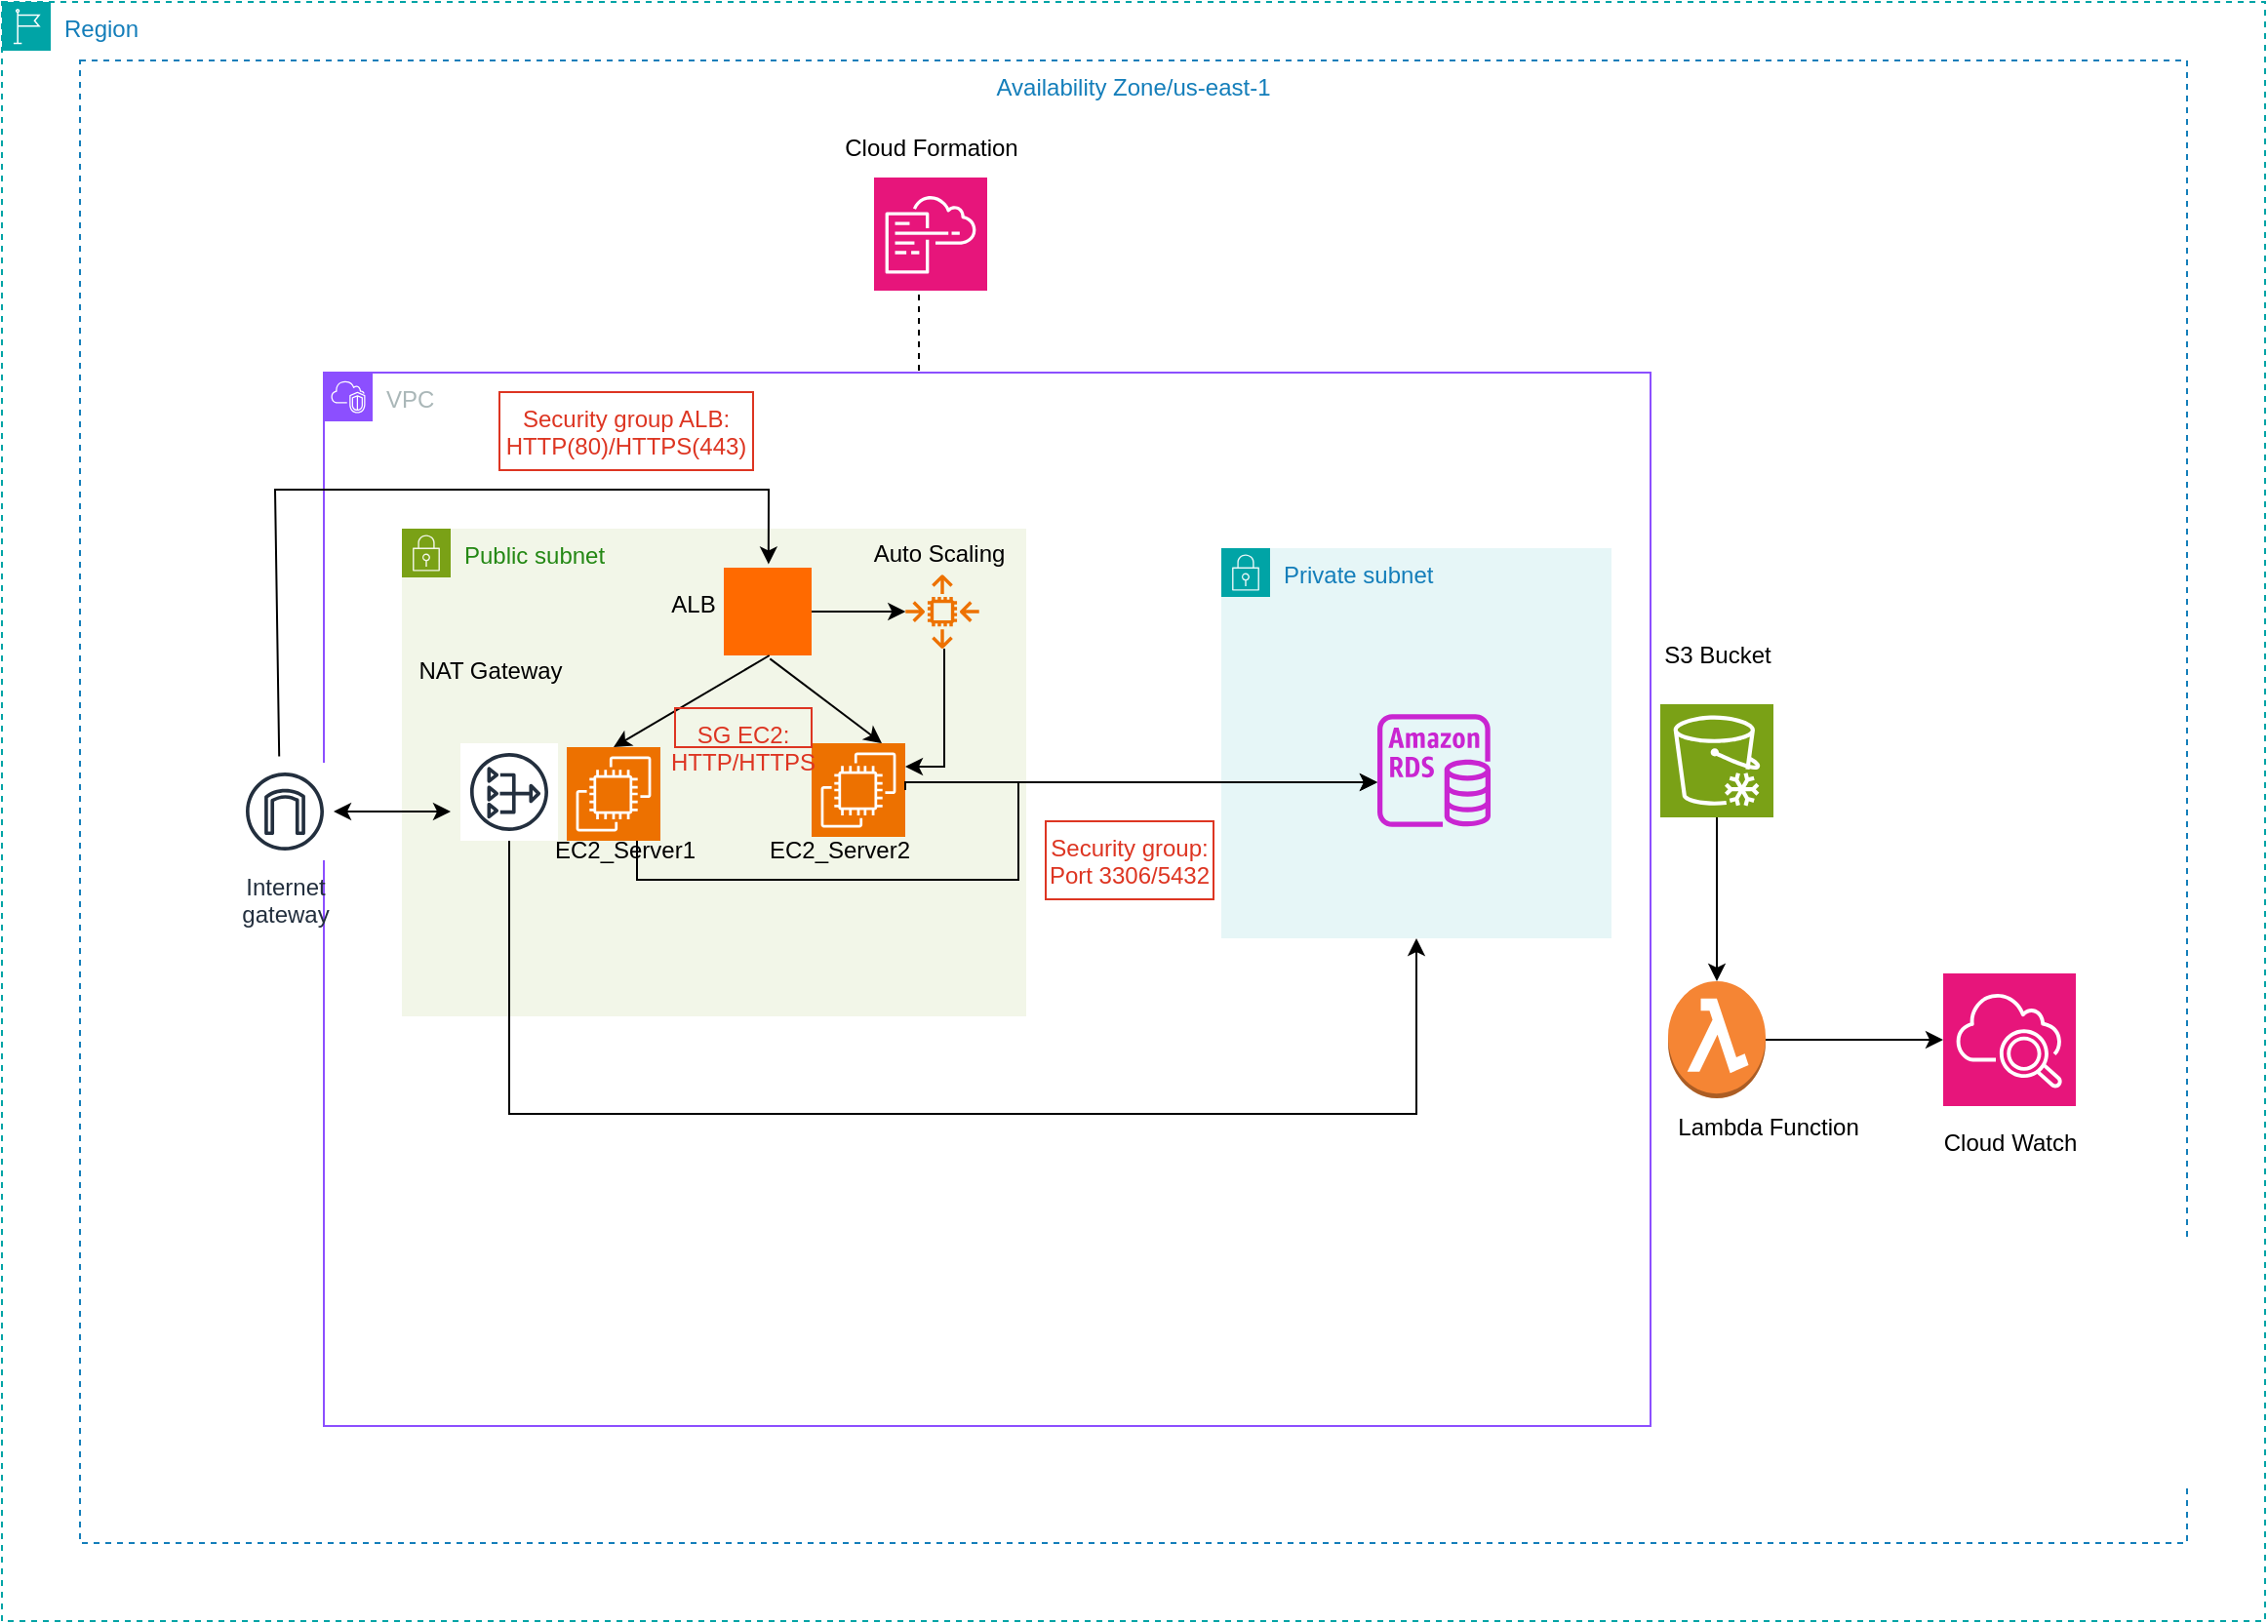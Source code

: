 <mxfile version="27.0.2">
  <diagram name="Page-1" id="_FX5wZBSQOyNP4MJmwQA">
    <mxGraphModel dx="1955" dy="1118" grid="0" gridSize="10" guides="1" tooltips="1" connect="1" arrows="1" fold="1" page="0" pageScale="1" pageWidth="850" pageHeight="1100" math="0" shadow="0">
      <root>
        <mxCell id="0" />
        <mxCell id="1" parent="0" />
        <mxCell id="9E6T2-UW17edNqSRUEw7-1" value="VPC" style="points=[[0,0],[0.25,0],[0.5,0],[0.75,0],[1,0],[1,0.25],[1,0.5],[1,0.75],[1,1],[0.75,1],[0.5,1],[0.25,1],[0,1],[0,0.75],[0,0.5],[0,0.25]];outlineConnect=0;gradientColor=none;html=1;whiteSpace=wrap;fontSize=12;fontStyle=0;container=1;pointerEvents=0;collapsible=0;recursiveResize=0;shape=mxgraph.aws4.group;grIcon=mxgraph.aws4.group_vpc2;strokeColor=#8C4FFF;fillColor=none;verticalAlign=top;align=left;spacingLeft=30;fontColor=#AAB7B8;dashed=0;" parent="1" vertex="1">
          <mxGeometry x="85" width="680" height="540" as="geometry" />
        </mxCell>
        <mxCell id="9E6T2-UW17edNqSRUEw7-2" value="Public subnet" style="points=[[0,0],[0.25,0],[0.5,0],[0.75,0],[1,0],[1,0.25],[1,0.5],[1,0.75],[1,1],[0.75,1],[0.5,1],[0.25,1],[0,1],[0,0.75],[0,0.5],[0,0.25]];outlineConnect=0;gradientColor=none;html=1;whiteSpace=wrap;fontSize=12;fontStyle=0;container=1;pointerEvents=0;collapsible=0;recursiveResize=0;shape=mxgraph.aws4.group;grIcon=mxgraph.aws4.group_security_group;grStroke=0;strokeColor=#7AA116;fillColor=#F2F6E8;verticalAlign=top;align=left;spacingLeft=30;fontColor=#248814;dashed=0;" parent="9E6T2-UW17edNqSRUEw7-1" vertex="1">
          <mxGeometry x="40" y="80" width="320" height="250" as="geometry" />
        </mxCell>
        <mxCell id="cUtU8Pt5YFNhLRRbU5wh-19" value="" style="edgeStyle=orthogonalEdgeStyle;rounded=0;orthogonalLoop=1;jettySize=auto;html=1;" edge="1" parent="9E6T2-UW17edNqSRUEw7-2" source="9E6T2-UW17edNqSRUEw7-4" target="9E6T2-UW17edNqSRUEw7-21">
          <mxGeometry relative="1" as="geometry" />
        </mxCell>
        <mxCell id="9E6T2-UW17edNqSRUEw7-4" value="" style="points=[];aspect=fixed;html=1;align=center;shadow=0;dashed=0;fillColor=#FF6A00;strokeColor=none;shape=mxgraph.alibaba_cloud.alb_application_load_balancer_02;" parent="9E6T2-UW17edNqSRUEw7-2" vertex="1">
          <mxGeometry x="165" y="20" width="45" height="45" as="geometry" />
        </mxCell>
        <mxCell id="9E6T2-UW17edNqSRUEw7-5" value="ALB" style="text;html=1;align=center;verticalAlign=middle;resizable=0;points=[];autosize=1;strokeColor=none;fillColor=none;" parent="9E6T2-UW17edNqSRUEw7-2" vertex="1">
          <mxGeometry x="124" y="23.5" width="50" height="30" as="geometry" />
        </mxCell>
        <mxCell id="9E6T2-UW17edNqSRUEw7-6" value="" style="sketch=0;outlineConnect=0;fontColor=#232F3E;gradientColor=none;strokeColor=#232F3E;fillColor=#ffffff;dashed=0;verticalLabelPosition=bottom;verticalAlign=top;align=center;html=1;fontSize=12;fontStyle=0;aspect=fixed;shape=mxgraph.aws4.resourceIcon;resIcon=mxgraph.aws4.nat_gateway;" parent="9E6T2-UW17edNqSRUEw7-2" vertex="1">
          <mxGeometry x="30" y="110" width="50" height="50" as="geometry" />
        </mxCell>
        <mxCell id="9E6T2-UW17edNqSRUEw7-7" value="" style="sketch=0;points=[[0,0,0],[0.25,0,0],[0.5,0,0],[0.75,0,0],[1,0,0],[0,1,0],[0.25,1,0],[0.5,1,0],[0.75,1,0],[1,1,0],[0,0.25,0],[0,0.5,0],[0,0.75,0],[1,0.25,0],[1,0.5,0],[1,0.75,0]];outlineConnect=0;fontColor=#232F3E;fillColor=#ED7100;strokeColor=#ffffff;dashed=0;verticalLabelPosition=bottom;verticalAlign=top;align=center;html=1;fontSize=12;fontStyle=0;aspect=fixed;shape=mxgraph.aws4.resourceIcon;resIcon=mxgraph.aws4.ec2;" parent="9E6T2-UW17edNqSRUEw7-2" vertex="1">
          <mxGeometry x="84.5" y="112" width="48" height="48" as="geometry" />
        </mxCell>
        <mxCell id="cUtU8Pt5YFNhLRRbU5wh-1" value="" style="sketch=0;points=[[0,0,0],[0.25,0,0],[0.5,0,0],[0.75,0,0],[1,0,0],[0,1,0],[0.25,1,0],[0.5,1,0],[0.75,1,0],[1,1,0],[0,0.25,0],[0,0.5,0],[0,0.75,0],[1,0.25,0],[1,0.5,0],[1,0.75,0]];outlineConnect=0;fontColor=#232F3E;fillColor=#ED7100;strokeColor=#ffffff;dashed=0;verticalLabelPosition=bottom;verticalAlign=top;align=center;html=1;fontSize=12;fontStyle=0;aspect=fixed;shape=mxgraph.aws4.resourceIcon;resIcon=mxgraph.aws4.ec2;" vertex="1" parent="9E6T2-UW17edNqSRUEw7-2">
          <mxGeometry x="210" y="110" width="48" height="48" as="geometry" />
        </mxCell>
        <mxCell id="cUtU8Pt5YFNhLRRbU5wh-7" value="" style="endArrow=classic;html=1;rounded=0;exitX=0.519;exitY=1;exitDx=0;exitDy=0;exitPerimeter=0;entryX=0.5;entryY=0;entryDx=0;entryDy=0;entryPerimeter=0;" edge="1" parent="9E6T2-UW17edNqSRUEw7-2" source="9E6T2-UW17edNqSRUEw7-4" target="9E6T2-UW17edNqSRUEw7-7">
          <mxGeometry width="50" height="50" relative="1" as="geometry">
            <mxPoint x="250" y="130" as="sourcePoint" />
            <mxPoint x="300" y="80" as="targetPoint" />
          </mxGeometry>
        </mxCell>
        <mxCell id="cUtU8Pt5YFNhLRRbU5wh-8" value="" style="endArrow=classic;html=1;rounded=0;exitX=0.526;exitY=1.037;exitDx=0;exitDy=0;exitPerimeter=0;entryX=0.75;entryY=0;entryDx=0;entryDy=0;entryPerimeter=0;" edge="1" parent="9E6T2-UW17edNqSRUEw7-2" source="9E6T2-UW17edNqSRUEw7-4" target="cUtU8Pt5YFNhLRRbU5wh-1">
          <mxGeometry width="50" height="50" relative="1" as="geometry">
            <mxPoint x="250" y="130" as="sourcePoint" />
            <mxPoint x="300" y="80" as="targetPoint" />
          </mxGeometry>
        </mxCell>
        <mxCell id="cUtU8Pt5YFNhLRRbU5wh-10" value="EC2_Server2" style="text;html=1;align=center;verticalAlign=middle;resizable=0;points=[];autosize=1;strokeColor=none;fillColor=none;" vertex="1" parent="9E6T2-UW17edNqSRUEw7-2">
          <mxGeometry x="174" y="150" width="100" height="30" as="geometry" />
        </mxCell>
        <mxCell id="cUtU8Pt5YFNhLRRbU5wh-9" value="EC2_Server1" style="text;html=1;align=center;verticalAlign=middle;resizable=0;points=[];autosize=1;strokeColor=none;fillColor=none;" vertex="1" parent="9E6T2-UW17edNqSRUEw7-2">
          <mxGeometry x="64" y="150" width="100" height="30" as="geometry" />
        </mxCell>
        <mxCell id="cUtU8Pt5YFNhLRRbU5wh-11" value="NAT Gateway" style="text;html=1;align=center;verticalAlign=middle;resizable=0;points=[];autosize=1;strokeColor=none;fillColor=none;" vertex="1" parent="9E6T2-UW17edNqSRUEw7-2">
          <mxGeometry x="-5" y="57.5" width="100" height="30" as="geometry" />
        </mxCell>
        <mxCell id="cUtU8Pt5YFNhLRRbU5wh-30" value="" style="edgeStyle=orthogonalEdgeStyle;rounded=0;orthogonalLoop=1;jettySize=auto;html=1;entryX=1;entryY=0.25;entryDx=0;entryDy=0;entryPerimeter=0;" edge="1" parent="9E6T2-UW17edNqSRUEw7-2" source="9E6T2-UW17edNqSRUEw7-21" target="cUtU8Pt5YFNhLRRbU5wh-1">
          <mxGeometry relative="1" as="geometry">
            <Array as="points">
              <mxPoint x="278" y="122" />
            </Array>
          </mxGeometry>
        </mxCell>
        <mxCell id="9E6T2-UW17edNqSRUEw7-21" value="" style="sketch=0;outlineConnect=0;fontColor=#232F3E;gradientColor=none;fillColor=#ED7100;strokeColor=none;dashed=0;verticalLabelPosition=bottom;verticalAlign=top;align=center;html=1;fontSize=12;fontStyle=0;aspect=fixed;pointerEvents=1;shape=mxgraph.aws4.auto_scaling2;" parent="9E6T2-UW17edNqSRUEw7-2" vertex="1">
          <mxGeometry x="258" y="23.5" width="38" height="38" as="geometry" />
        </mxCell>
        <mxCell id="9E6T2-UW17edNqSRUEw7-22" value="Auto Scaling" style="text;html=1;align=center;verticalAlign=middle;resizable=0;points=[];autosize=1;strokeColor=none;fillColor=none;" parent="9E6T2-UW17edNqSRUEw7-2" vertex="1">
          <mxGeometry x="230" y="-2.5" width="90" height="30" as="geometry" />
        </mxCell>
        <mxCell id="cUtU8Pt5YFNhLRRbU5wh-28" value="SG EC2: HTTP/HTTPS" style="fillColor=none;strokeColor=#DD3522;verticalAlign=top;fontStyle=0;fontColor=#DD3522;whiteSpace=wrap;html=1;" vertex="1" parent="9E6T2-UW17edNqSRUEw7-2">
          <mxGeometry x="140" y="92" width="70" height="20" as="geometry" />
        </mxCell>
        <mxCell id="9E6T2-UW17edNqSRUEw7-3" value="Private subnet" style="points=[[0,0],[0.25,0],[0.5,0],[0.75,0],[1,0],[1,0.25],[1,0.5],[1,0.75],[1,1],[0.75,1],[0.5,1],[0.25,1],[0,1],[0,0.75],[0,0.5],[0,0.25]];outlineConnect=0;gradientColor=none;html=1;whiteSpace=wrap;fontSize=12;fontStyle=0;container=1;pointerEvents=0;collapsible=0;recursiveResize=0;shape=mxgraph.aws4.group;grIcon=mxgraph.aws4.group_security_group;grStroke=0;strokeColor=#00A4A6;fillColor=#E6F6F7;verticalAlign=top;align=left;spacingLeft=30;fontColor=#147EBA;dashed=0;" parent="9E6T2-UW17edNqSRUEw7-1" vertex="1">
          <mxGeometry x="460" y="90" width="200" height="200" as="geometry" />
        </mxCell>
        <mxCell id="9E6T2-UW17edNqSRUEw7-8" value="" style="sketch=0;outlineConnect=0;fontColor=#232F3E;gradientColor=none;fillColor=#C925D1;strokeColor=none;dashed=0;verticalLabelPosition=bottom;verticalAlign=top;align=center;html=1;fontSize=12;fontStyle=0;aspect=fixed;pointerEvents=1;shape=mxgraph.aws4.rds_instance;" parent="9E6T2-UW17edNqSRUEw7-3" vertex="1">
          <mxGeometry x="80" y="85" width="58" height="58" as="geometry" />
        </mxCell>
        <mxCell id="cUtU8Pt5YFNhLRRbU5wh-13" style="edgeStyle=orthogonalEdgeStyle;rounded=0;orthogonalLoop=1;jettySize=auto;html=1;exitX=1;exitY=0.5;exitDx=0;exitDy=0;exitPerimeter=0;" edge="1" parent="9E6T2-UW17edNqSRUEw7-1" source="cUtU8Pt5YFNhLRRbU5wh-1" target="9E6T2-UW17edNqSRUEw7-8">
          <mxGeometry relative="1" as="geometry">
            <Array as="points">
              <mxPoint x="298" y="210" />
            </Array>
          </mxGeometry>
        </mxCell>
        <mxCell id="cUtU8Pt5YFNhLRRbU5wh-15" style="edgeStyle=orthogonalEdgeStyle;rounded=0;orthogonalLoop=1;jettySize=auto;html=1;exitX=0.75;exitY=1;exitDx=0;exitDy=0;exitPerimeter=0;" edge="1" parent="9E6T2-UW17edNqSRUEw7-1" source="9E6T2-UW17edNqSRUEw7-7" target="9E6T2-UW17edNqSRUEw7-8">
          <mxGeometry relative="1" as="geometry">
            <Array as="points">
              <mxPoint x="161" y="260" />
              <mxPoint x="356" y="260" />
              <mxPoint x="356" y="210" />
            </Array>
          </mxGeometry>
        </mxCell>
        <mxCell id="cUtU8Pt5YFNhLRRbU5wh-16" value="" style="endArrow=classic;html=1;rounded=0;entryX=0.5;entryY=1;entryDx=0;entryDy=0;" edge="1" parent="9E6T2-UW17edNqSRUEw7-1" source="9E6T2-UW17edNqSRUEw7-6" target="9E6T2-UW17edNqSRUEw7-3">
          <mxGeometry width="50" height="50" relative="1" as="geometry">
            <mxPoint x="260" y="250" as="sourcePoint" />
            <mxPoint x="310" y="200" as="targetPoint" />
            <Array as="points">
              <mxPoint x="95" y="380" />
              <mxPoint x="560" y="380" />
            </Array>
          </mxGeometry>
        </mxCell>
        <mxCell id="cUtU8Pt5YFNhLRRbU5wh-29" value="Security group ALB: HTTP(80)/HTTPS(443)" style="fillColor=none;strokeColor=#DD3522;verticalAlign=top;fontStyle=0;fontColor=#DD3522;whiteSpace=wrap;html=1;" vertex="1" parent="9E6T2-UW17edNqSRUEw7-1">
          <mxGeometry x="90" y="10" width="130" height="40" as="geometry" />
        </mxCell>
        <mxCell id="cUtU8Pt5YFNhLRRbU5wh-27" value="Security group: Port 3306/5432" style="fillColor=none;strokeColor=#DD3522;verticalAlign=top;fontStyle=0;fontColor=#DD3522;whiteSpace=wrap;html=1;" vertex="1" parent="9E6T2-UW17edNqSRUEw7-1">
          <mxGeometry x="370" y="230" width="86" height="40" as="geometry" />
        </mxCell>
        <mxCell id="9E6T2-UW17edNqSRUEw7-9" value="Internet&#xa;gateway" style="sketch=0;outlineConnect=0;fontColor=#232F3E;gradientColor=none;strokeColor=#232F3E;fillColor=#ffffff;dashed=0;verticalLabelPosition=bottom;verticalAlign=top;align=center;html=1;fontSize=12;fontStyle=0;aspect=fixed;shape=mxgraph.aws4.resourceIcon;resIcon=mxgraph.aws4.internet_gateway;" parent="1" vertex="1">
          <mxGeometry x="40" y="200" width="50" height="50" as="geometry" />
        </mxCell>
        <mxCell id="9E6T2-UW17edNqSRUEw7-12" value="" style="endArrow=classic;startArrow=classic;html=1;rounded=0;" parent="1" source="9E6T2-UW17edNqSRUEw7-9" edge="1">
          <mxGeometry width="50" height="50" relative="1" as="geometry">
            <mxPoint x="370" y="270" as="sourcePoint" />
            <mxPoint x="150" y="225" as="targetPoint" />
          </mxGeometry>
        </mxCell>
        <mxCell id="9E6T2-UW17edNqSRUEw7-13" value="" style="endArrow=classic;html=1;rounded=0;entryX=0.509;entryY=-0.04;entryDx=0;entryDy=0;entryPerimeter=0;exitX=0.442;exitY=-0.065;exitDx=0;exitDy=0;exitPerimeter=0;" parent="1" source="9E6T2-UW17edNqSRUEw7-9" target="9E6T2-UW17edNqSRUEw7-4" edge="1">
          <mxGeometry width="50" height="50" relative="1" as="geometry">
            <mxPoint x="370" y="270" as="sourcePoint" />
            <mxPoint x="60" y="80" as="targetPoint" />
            <Array as="points">
              <mxPoint x="60" y="60" />
              <mxPoint x="313" y="60" />
            </Array>
          </mxGeometry>
        </mxCell>
        <mxCell id="9E6T2-UW17edNqSRUEw7-16" value="" style="sketch=0;points=[[0,0,0],[0.25,0,0],[0.5,0,0],[0.75,0,0],[1,0,0],[0,1,0],[0.25,1,0],[0.5,1,0],[0.75,1,0],[1,1,0],[0,0.25,0],[0,0.5,0],[0,0.75,0],[1,0.25,0],[1,0.5,0],[1,0.75,0]];outlineConnect=0;fontColor=#232F3E;fillColor=#7AA116;strokeColor=#ffffff;dashed=0;verticalLabelPosition=bottom;verticalAlign=top;align=center;html=1;fontSize=12;fontStyle=0;aspect=fixed;shape=mxgraph.aws4.resourceIcon;resIcon=mxgraph.aws4.glacier;" parent="1" vertex="1">
          <mxGeometry x="770" y="170" width="58" height="58" as="geometry" />
        </mxCell>
        <mxCell id="9E6T2-UW17edNqSRUEw7-17" value="S3 Bucket" style="text;html=1;align=center;verticalAlign=middle;resizable=0;points=[];autosize=1;strokeColor=none;fillColor=none;" parent="1" vertex="1">
          <mxGeometry x="759" y="130" width="80" height="30" as="geometry" />
        </mxCell>
        <mxCell id="9E6T2-UW17edNqSRUEw7-18" value="" style="outlineConnect=0;dashed=0;verticalLabelPosition=bottom;verticalAlign=top;align=center;html=1;shape=mxgraph.aws3.lambda_function;fillColor=#F58534;gradientColor=none;" parent="1" vertex="1">
          <mxGeometry x="774" y="312" width="50" height="60" as="geometry" />
        </mxCell>
        <mxCell id="9E6T2-UW17edNqSRUEw7-19" style="edgeStyle=orthogonalEdgeStyle;rounded=0;orthogonalLoop=1;jettySize=auto;html=1;exitX=0.5;exitY=1;exitDx=0;exitDy=0;exitPerimeter=0;entryX=0.5;entryY=0;entryDx=0;entryDy=0;entryPerimeter=0;" parent="1" source="9E6T2-UW17edNqSRUEw7-16" target="9E6T2-UW17edNqSRUEw7-18" edge="1">
          <mxGeometry relative="1" as="geometry">
            <mxPoint x="800" y="300" as="targetPoint" />
          </mxGeometry>
        </mxCell>
        <mxCell id="9E6T2-UW17edNqSRUEw7-20" value="Lambda Function" style="text;html=1;align=center;verticalAlign=middle;resizable=0;points=[];autosize=1;strokeColor=none;fillColor=none;" parent="1" vertex="1">
          <mxGeometry x="765" y="372" width="120" height="30" as="geometry" />
        </mxCell>
        <mxCell id="9E6T2-UW17edNqSRUEw7-23" value="" style="sketch=0;points=[[0,0,0],[0.25,0,0],[0.5,0,0],[0.75,0,0],[1,0,0],[0,1,0],[0.25,1,0],[0.5,1,0],[0.75,1,0],[1,1,0],[0,0.25,0],[0,0.5,0],[0,0.75,0],[1,0.25,0],[1,0.5,0],[1,0.75,0]];points=[[0,0,0],[0.25,0,0],[0.5,0,0],[0.75,0,0],[1,0,0],[0,1,0],[0.25,1,0],[0.5,1,0],[0.75,1,0],[1,1,0],[0,0.25,0],[0,0.5,0],[0,0.75,0],[1,0.25,0],[1,0.5,0],[1,0.75,0]];outlineConnect=0;fontColor=#232F3E;fillColor=#E7157B;strokeColor=#ffffff;dashed=0;verticalLabelPosition=bottom;verticalAlign=top;align=center;html=1;fontSize=12;fontStyle=0;aspect=fixed;shape=mxgraph.aws4.resourceIcon;resIcon=mxgraph.aws4.cloudformation;" parent="1" vertex="1">
          <mxGeometry x="367" y="-100" width="58" height="58" as="geometry" />
        </mxCell>
        <mxCell id="9E6T2-UW17edNqSRUEw7-25" value="Cloud Watch" style="text;html=1;align=center;verticalAlign=middle;resizable=0;points=[];autosize=1;strokeColor=none;fillColor=none;" parent="1" vertex="1">
          <mxGeometry x="904" y="380" width="90" height="30" as="geometry" />
        </mxCell>
        <mxCell id="cUtU8Pt5YFNhLRRbU5wh-17" value="" style="sketch=0;points=[[0,0,0],[0.25,0,0],[0.5,0,0],[0.75,0,0],[1,0,0],[0,1,0],[0.25,1,0],[0.5,1,0],[0.75,1,0],[1,1,0],[0,0.25,0],[0,0.5,0],[0,0.75,0],[1,0.25,0],[1,0.5,0],[1,0.75,0]];points=[[0,0,0],[0.25,0,0],[0.5,0,0],[0.75,0,0],[1,0,0],[0,1,0],[0.25,1,0],[0.5,1,0],[0.75,1,0],[1,1,0],[0,0.25,0],[0,0.5,0],[0,0.75,0],[1,0.25,0],[1,0.5,0],[1,0.75,0]];outlineConnect=0;fontColor=#232F3E;fillColor=#E7157B;strokeColor=#ffffff;dashed=0;verticalLabelPosition=bottom;verticalAlign=top;align=center;html=1;fontSize=12;fontStyle=0;aspect=fixed;shape=mxgraph.aws4.resourceIcon;resIcon=mxgraph.aws4.cloudwatch_2;" vertex="1" parent="1">
          <mxGeometry x="915" y="308" width="68" height="68" as="geometry" />
        </mxCell>
        <mxCell id="cUtU8Pt5YFNhLRRbU5wh-18" style="edgeStyle=orthogonalEdgeStyle;rounded=0;orthogonalLoop=1;jettySize=auto;html=1;exitX=1;exitY=0.5;exitDx=0;exitDy=0;exitPerimeter=0;entryX=0;entryY=0.5;entryDx=0;entryDy=0;entryPerimeter=0;" edge="1" parent="1" source="9E6T2-UW17edNqSRUEw7-18" target="cUtU8Pt5YFNhLRRbU5wh-17">
          <mxGeometry relative="1" as="geometry" />
        </mxCell>
        <mxCell id="cUtU8Pt5YFNhLRRbU5wh-22" value="" style="endArrow=none;dashed=1;html=1;rounded=0;" edge="1" parent="1">
          <mxGeometry width="50" height="50" relative="1" as="geometry">
            <mxPoint x="390" y="-40" as="sourcePoint" />
            <mxPoint x="390" as="targetPoint" />
          </mxGeometry>
        </mxCell>
        <mxCell id="cUtU8Pt5YFNhLRRbU5wh-23" value="Cloud Formation" style="text;html=1;align=center;verticalAlign=middle;resizable=0;points=[];autosize=1;strokeColor=none;fillColor=none;" vertex="1" parent="1">
          <mxGeometry x="341" y="-130" width="110" height="30" as="geometry" />
        </mxCell>
        <mxCell id="cUtU8Pt5YFNhLRRbU5wh-36" value="Region" style="points=[[0,0],[0.25,0],[0.5,0],[0.75,0],[1,0],[1,0.25],[1,0.5],[1,0.75],[1,1],[0.75,1],[0.5,1],[0.25,1],[0,1],[0,0.75],[0,0.5],[0,0.25]];outlineConnect=0;gradientColor=none;html=1;whiteSpace=wrap;fontSize=12;fontStyle=0;container=1;pointerEvents=0;collapsible=0;recursiveResize=0;shape=mxgraph.aws4.group;grIcon=mxgraph.aws4.group_region;strokeColor=#00A4A6;fillColor=none;verticalAlign=top;align=left;spacingLeft=30;fontColor=#147EBA;dashed=1;" vertex="1" parent="1">
          <mxGeometry x="-80" y="-190" width="1160" height="830" as="geometry" />
        </mxCell>
        <mxCell id="cUtU8Pt5YFNhLRRbU5wh-37" value="Availability Zone/us-east-1" style="fillColor=none;strokeColor=#147EBA;dashed=1;verticalAlign=top;fontStyle=0;fontColor=#147EBA;whiteSpace=wrap;html=1;" vertex="1" parent="1">
          <mxGeometry x="-40" y="-160" width="1080" height="760" as="geometry" />
        </mxCell>
      </root>
    </mxGraphModel>
  </diagram>
</mxfile>
